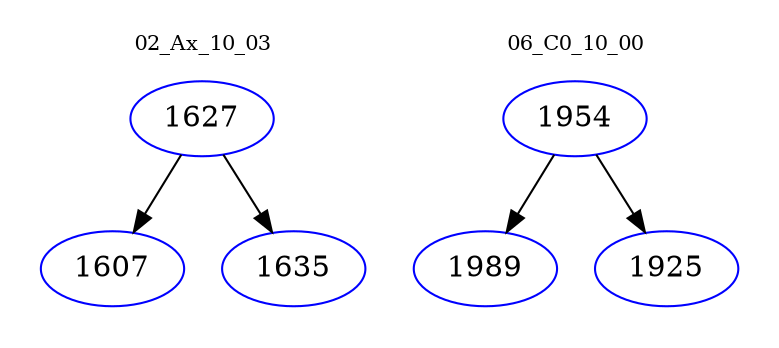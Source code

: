digraph{
subgraph cluster_0 {
color = white
label = "02_Ax_10_03";
fontsize=10;
T0_1627 [label="1627", color="blue"]
T0_1627 -> T0_1607 [color="black"]
T0_1607 [label="1607", color="blue"]
T0_1627 -> T0_1635 [color="black"]
T0_1635 [label="1635", color="blue"]
}
subgraph cluster_1 {
color = white
label = "06_C0_10_00";
fontsize=10;
T1_1954 [label="1954", color="blue"]
T1_1954 -> T1_1989 [color="black"]
T1_1989 [label="1989", color="blue"]
T1_1954 -> T1_1925 [color="black"]
T1_1925 [label="1925", color="blue"]
}
}
